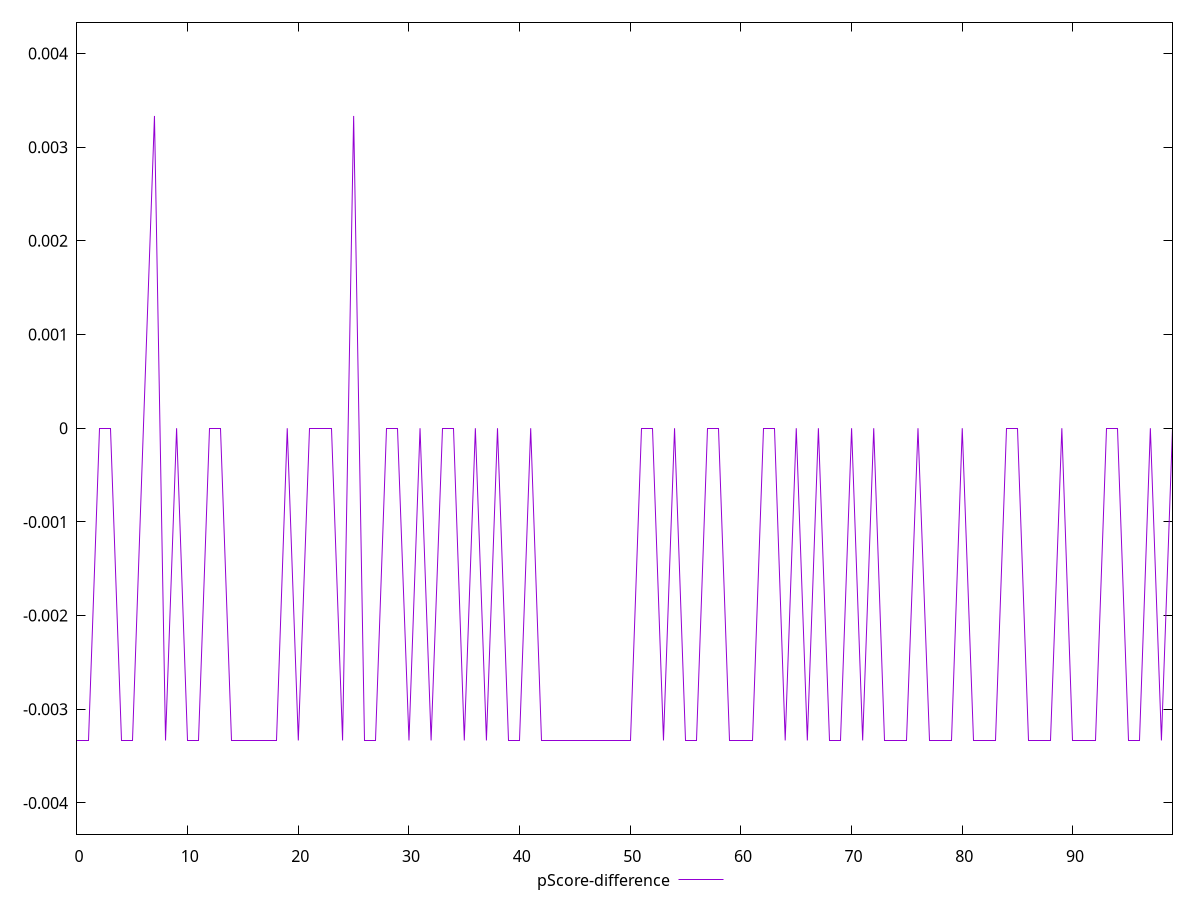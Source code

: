 reset

$pScoreDifference <<EOF
0 -0.0033333333333334103
1 -0.0033333333333334103
2 0
3 0
4 -0.0033333333333334103
5 -0.0033333333333334103
6 0
7 0.0033333333333334103
8 -0.0033333333333334103
9 0
10 -0.0033333333333334103
11 -0.0033333333333334103
12 0
13 0
14 -0.0033333333333334103
15 -0.0033333333333334103
16 -0.0033333333333334103
17 -0.0033333333333334103
18 -0.0033333333333334103
19 0
20 -0.0033333333333334103
21 0
22 0
23 0
24 -0.0033333333333334103
25 0.0033333333333334103
26 -0.0033333333333334103
27 -0.0033333333333334103
28 0
29 0
30 -0.0033333333333334103
31 0
32 -0.0033333333333334103
33 0
34 0
35 -0.0033333333333334103
36 0
37 -0.0033333333333334103
38 0
39 -0.0033333333333334103
40 -0.0033333333333334103
41 0
42 -0.0033333333333334103
43 -0.0033333333333334103
44 -0.0033333333333334103
45 -0.0033333333333334103
46 -0.0033333333333334103
47 -0.0033333333333334103
48 -0.0033333333333334103
49 -0.0033333333333334103
50 -0.0033333333333334103
51 0
52 0
53 -0.0033333333333334103
54 0
55 -0.0033333333333334103
56 -0.0033333333333334103
57 0
58 0
59 -0.0033333333333334103
60 -0.0033333333333334103
61 -0.0033333333333334103
62 0
63 0
64 -0.0033333333333334103
65 0
66 -0.0033333333333334103
67 0
68 -0.0033333333333334103
69 -0.0033333333333334103
70 0
71 -0.0033333333333334103
72 0
73 -0.0033333333333334103
74 -0.0033333333333334103
75 -0.0033333333333334103
76 0
77 -0.0033333333333334103
78 -0.0033333333333334103
79 -0.0033333333333334103
80 0
81 -0.0033333333333334103
82 -0.0033333333333334103
83 -0.0033333333333334103
84 0
85 0
86 -0.0033333333333334103
87 -0.0033333333333334103
88 -0.0033333333333334103
89 0
90 -0.0033333333333334103
91 -0.0033333333333334103
92 -0.0033333333333334103
93 0
94 0
95 -0.0033333333333334103
96 -0.0033333333333334103
97 0
98 -0.0033333333333334103
99 0
EOF

set key outside below
set xrange [0:99]
set yrange [-0.00433333333333341:0.00433333333333341]
set trange [-0.00433333333333341:0.00433333333333341]
set terminal svg size 640, 500 enhanced background rgb 'white'
set output "reports/report_00033_2021-03-01T14-23-16.841Z/unused-css-rules/samples/astro/pScore-difference/values.svg"

plot $pScoreDifference title "pScore-difference" with line

reset
